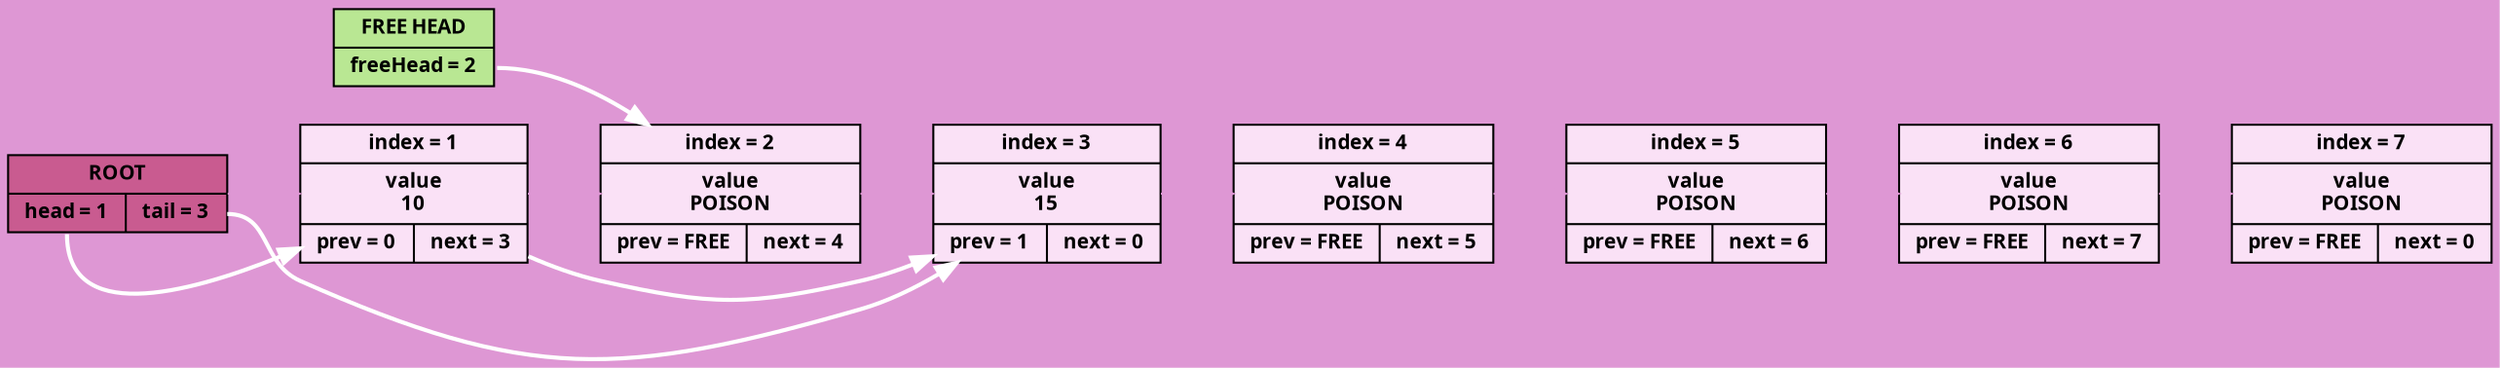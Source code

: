 digraph
{
rankdir = LR;
node[shape = record, color = "#000000", fontname = "Fira Code Bold", fontsize = 10];
bgcolor = "#de97d4";
ROOT[style = "filled", fillcolor = "#c95b90", label = "ROOT|{<head>head = 1|<tail>tail = 3}"];
FREE_HEAD[style = "filled", fillcolor = "#b9e793", label = "FREE HEAD|<freeHead>freeHead = 2"];
CELL_1[style = "filled", fillcolor = "#fae1f6", label = "index = 1|value\n10|{prev = 0|next = 3}"];
CELL_2[style = "filled", fillcolor = "#fae1f6", label = "index = 2|value\nPOISON|{prev = FREE|next = 4}"];
CELL_3[style = "filled", fillcolor = "#fae1f6", label = "index = 3|value\n15|{prev = 1|next = 0}"];
CELL_4[style = "filled", fillcolor = "#fae1f6", label = "index = 4|value\nPOISON|{prev = FREE|next = 5}"];
CELL_5[style = "filled", fillcolor = "#fae1f6", label = "index = 5|value\nPOISON|{prev = FREE|next = 6}"];
CELL_6[style = "filled", fillcolor = "#fae1f6", label = "index = 6|value\nPOISON|{prev = FREE|next = 7}"];
CELL_7[style = "filled", fillcolor = "#fae1f6", label = "index = 7|value\nPOISON|{prev = FREE|next = 0}"];
ROOT->CELL_1->CELL_2->CELL_3->CELL_4->CELL_5->CELL_6->CELL_7 [weight = 1000000000, color = "#de97d4"];
ROOT:head->CELL_1 [style = "bold", color = white];
ROOT:tail->CELL_3 [style = "bold", color = white];
CELL_1->CELL_3[style = "bold", color = white];
FREE_HEAD:freeHead->CELL_2[style = "bold", color = white];
}
